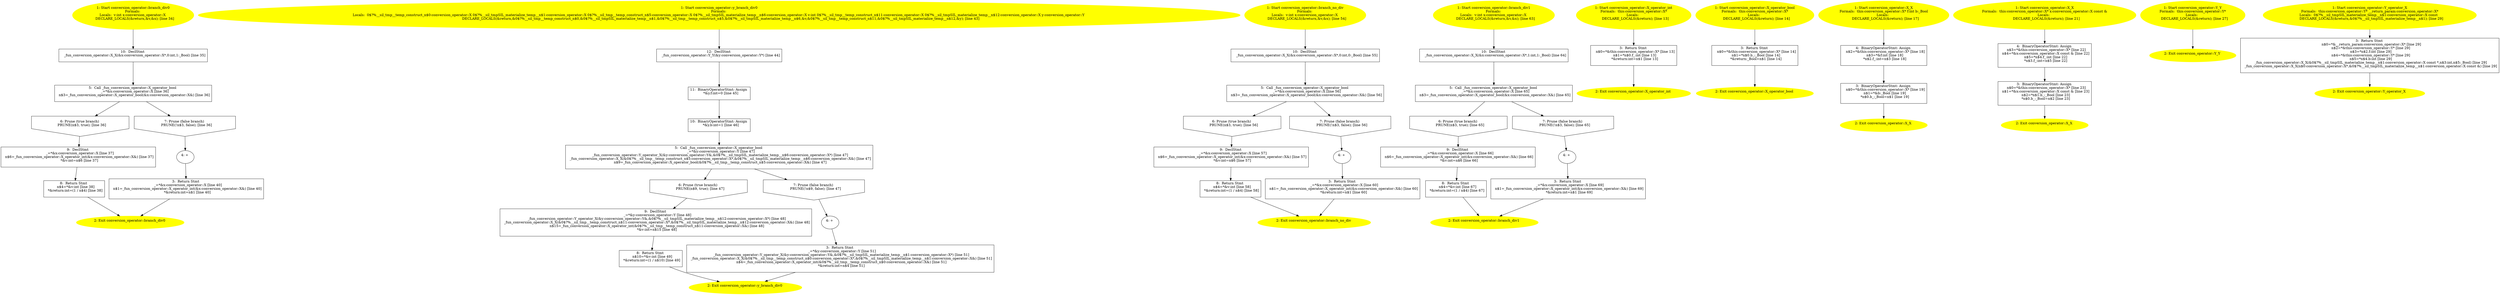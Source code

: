 /* @generated */
digraph iCFG {
"branch_div0#conversion_operator#_ZN19conversion_operator11branch_div0Ev.7ac2fbad786f1d6a619b754c3edb7bda_1" [label="1: Start conversion_operator::branch_div0\nFormals: \nLocals:  v:int x:conversion_operator::X \n   DECLARE_LOCALS(&return,&v,&x); [line 34]\n " color=yellow style=filled]
	

	 "branch_div0#conversion_operator#_ZN19conversion_operator11branch_div0Ev.7ac2fbad786f1d6a619b754c3edb7bda_1" -> "branch_div0#conversion_operator#_ZN19conversion_operator11branch_div0Ev.7ac2fbad786f1d6a619b754c3edb7bda_10" ;
"branch_div0#conversion_operator#_ZN19conversion_operator11branch_div0Ev.7ac2fbad786f1d6a619b754c3edb7bda_2" [label="2: Exit conversion_operator::branch_div0 \n  " color=yellow style=filled]
	

"branch_div0#conversion_operator#_ZN19conversion_operator11branch_div0Ev.7ac2fbad786f1d6a619b754c3edb7bda_3" [label="3:  Return Stmt \n   _=*&x:conversion_operator::X [line 40]\n  n$1=_fun_conversion_operator::X_operator_int(&x:conversion_operator::X&) [line 40]\n  *&return:int=n$1 [line 40]\n " shape="box"]
	

	 "branch_div0#conversion_operator#_ZN19conversion_operator11branch_div0Ev.7ac2fbad786f1d6a619b754c3edb7bda_3" -> "branch_div0#conversion_operator#_ZN19conversion_operator11branch_div0Ev.7ac2fbad786f1d6a619b754c3edb7bda_2" ;
"branch_div0#conversion_operator#_ZN19conversion_operator11branch_div0Ev.7ac2fbad786f1d6a619b754c3edb7bda_4" [label="4: + \n  " ]
	

	 "branch_div0#conversion_operator#_ZN19conversion_operator11branch_div0Ev.7ac2fbad786f1d6a619b754c3edb7bda_4" -> "branch_div0#conversion_operator#_ZN19conversion_operator11branch_div0Ev.7ac2fbad786f1d6a619b754c3edb7bda_3" ;
"branch_div0#conversion_operator#_ZN19conversion_operator11branch_div0Ev.7ac2fbad786f1d6a619b754c3edb7bda_5" [label="5:  Call _fun_conversion_operator::X_operator_bool \n   _=*&x:conversion_operator::X [line 36]\n  n$3=_fun_conversion_operator::X_operator_bool(&x:conversion_operator::X&) [line 36]\n " shape="box"]
	

	 "branch_div0#conversion_operator#_ZN19conversion_operator11branch_div0Ev.7ac2fbad786f1d6a619b754c3edb7bda_5" -> "branch_div0#conversion_operator#_ZN19conversion_operator11branch_div0Ev.7ac2fbad786f1d6a619b754c3edb7bda_6" ;
	 "branch_div0#conversion_operator#_ZN19conversion_operator11branch_div0Ev.7ac2fbad786f1d6a619b754c3edb7bda_5" -> "branch_div0#conversion_operator#_ZN19conversion_operator11branch_div0Ev.7ac2fbad786f1d6a619b754c3edb7bda_7" ;
"branch_div0#conversion_operator#_ZN19conversion_operator11branch_div0Ev.7ac2fbad786f1d6a619b754c3edb7bda_6" [label="6: Prune (true branch) \n   PRUNE(n$3, true); [line 36]\n " shape="invhouse"]
	

	 "branch_div0#conversion_operator#_ZN19conversion_operator11branch_div0Ev.7ac2fbad786f1d6a619b754c3edb7bda_6" -> "branch_div0#conversion_operator#_ZN19conversion_operator11branch_div0Ev.7ac2fbad786f1d6a619b754c3edb7bda_9" ;
"branch_div0#conversion_operator#_ZN19conversion_operator11branch_div0Ev.7ac2fbad786f1d6a619b754c3edb7bda_7" [label="7: Prune (false branch) \n   PRUNE(!n$3, false); [line 36]\n " shape="invhouse"]
	

	 "branch_div0#conversion_operator#_ZN19conversion_operator11branch_div0Ev.7ac2fbad786f1d6a619b754c3edb7bda_7" -> "branch_div0#conversion_operator#_ZN19conversion_operator11branch_div0Ev.7ac2fbad786f1d6a619b754c3edb7bda_4" ;
"branch_div0#conversion_operator#_ZN19conversion_operator11branch_div0Ev.7ac2fbad786f1d6a619b754c3edb7bda_8" [label="8:  Return Stmt \n   n$4=*&v:int [line 38]\n  *&return:int=(1 / n$4) [line 38]\n " shape="box"]
	

	 "branch_div0#conversion_operator#_ZN19conversion_operator11branch_div0Ev.7ac2fbad786f1d6a619b754c3edb7bda_8" -> "branch_div0#conversion_operator#_ZN19conversion_operator11branch_div0Ev.7ac2fbad786f1d6a619b754c3edb7bda_2" ;
"branch_div0#conversion_operator#_ZN19conversion_operator11branch_div0Ev.7ac2fbad786f1d6a619b754c3edb7bda_9" [label="9:  DeclStmt \n   _=*&x:conversion_operator::X [line 37]\n  n$6=_fun_conversion_operator::X_operator_int(&x:conversion_operator::X&) [line 37]\n  *&v:int=n$6 [line 37]\n " shape="box"]
	

	 "branch_div0#conversion_operator#_ZN19conversion_operator11branch_div0Ev.7ac2fbad786f1d6a619b754c3edb7bda_9" -> "branch_div0#conversion_operator#_ZN19conversion_operator11branch_div0Ev.7ac2fbad786f1d6a619b754c3edb7bda_8" ;
"branch_div0#conversion_operator#_ZN19conversion_operator11branch_div0Ev.7ac2fbad786f1d6a619b754c3edb7bda_10" [label="10:  DeclStmt \n   _fun_conversion_operator::X_X(&x:conversion_operator::X*,0:int,1:_Bool) [line 35]\n " shape="box"]
	

	 "branch_div0#conversion_operator#_ZN19conversion_operator11branch_div0Ev.7ac2fbad786f1d6a619b754c3edb7bda_10" -> "branch_div0#conversion_operator#_ZN19conversion_operator11branch_div0Ev.7ac2fbad786f1d6a619b754c3edb7bda_5" ;
"y_branch_div0#conversion_operator#_ZN19conversion_operator13y_branch_div0Ev.55b1d7191b07a83040d3d6f4f6c86612_1" [label="1: Start conversion_operator::y_branch_div0\nFormals: \nLocals:  0$?%__sil_tmp__temp_construct_n$0:conversion_operator::X 0$?%__sil_tmpSIL_materialize_temp__n$1:conversion_operator::X 0$?%__sil_tmp__temp_construct_n$5:conversion_operator::X 0$?%__sil_tmpSIL_materialize_temp__n$6:conversion_operator::X v:int 0$?%__sil_tmp__temp_construct_n$11:conversion_operator::X 0$?%__sil_tmpSIL_materialize_temp__n$12:conversion_operator::X y:conversion_operator::Y \n   DECLARE_LOCALS(&return,&0$?%__sil_tmp__temp_construct_n$0,&0$?%__sil_tmpSIL_materialize_temp__n$1,&0$?%__sil_tmp__temp_construct_n$5,&0$?%__sil_tmpSIL_materialize_temp__n$6,&v,&0$?%__sil_tmp__temp_construct_n$11,&0$?%__sil_tmpSIL_materialize_temp__n$12,&y); [line 43]\n " color=yellow style=filled]
	

	 "y_branch_div0#conversion_operator#_ZN19conversion_operator13y_branch_div0Ev.55b1d7191b07a83040d3d6f4f6c86612_1" -> "y_branch_div0#conversion_operator#_ZN19conversion_operator13y_branch_div0Ev.55b1d7191b07a83040d3d6f4f6c86612_12" ;
"y_branch_div0#conversion_operator#_ZN19conversion_operator13y_branch_div0Ev.55b1d7191b07a83040d3d6f4f6c86612_2" [label="2: Exit conversion_operator::y_branch_div0 \n  " color=yellow style=filled]
	

"y_branch_div0#conversion_operator#_ZN19conversion_operator13y_branch_div0Ev.55b1d7191b07a83040d3d6f4f6c86612_3" [label="3:  Return Stmt \n   _=*&y:conversion_operator::Y [line 51]\n  _fun_conversion_operator::Y_operator_X(&y:conversion_operator::Y&,&0$?%__sil_tmpSIL_materialize_temp__n$1:conversion_operator::X*) [line 51]\n  _fun_conversion_operator::X_X(&0$?%__sil_tmp__temp_construct_n$0:conversion_operator::X*,&0$?%__sil_tmpSIL_materialize_temp__n$1:conversion_operator::X&) [line 51]\n  n$4=_fun_conversion_operator::X_operator_int(&0$?%__sil_tmp__temp_construct_n$0:conversion_operator::X&) [line 51]\n  *&return:int=n$4 [line 51]\n " shape="box"]
	

	 "y_branch_div0#conversion_operator#_ZN19conversion_operator13y_branch_div0Ev.55b1d7191b07a83040d3d6f4f6c86612_3" -> "y_branch_div0#conversion_operator#_ZN19conversion_operator13y_branch_div0Ev.55b1d7191b07a83040d3d6f4f6c86612_2" ;
"y_branch_div0#conversion_operator#_ZN19conversion_operator13y_branch_div0Ev.55b1d7191b07a83040d3d6f4f6c86612_4" [label="4: + \n  " ]
	

	 "y_branch_div0#conversion_operator#_ZN19conversion_operator13y_branch_div0Ev.55b1d7191b07a83040d3d6f4f6c86612_4" -> "y_branch_div0#conversion_operator#_ZN19conversion_operator13y_branch_div0Ev.55b1d7191b07a83040d3d6f4f6c86612_3" ;
"y_branch_div0#conversion_operator#_ZN19conversion_operator13y_branch_div0Ev.55b1d7191b07a83040d3d6f4f6c86612_5" [label="5:  Call _fun_conversion_operator::X_operator_bool \n   _=*&y:conversion_operator::Y [line 47]\n  _fun_conversion_operator::Y_operator_X(&y:conversion_operator::Y&,&0$?%__sil_tmpSIL_materialize_temp__n$6:conversion_operator::X*) [line 47]\n  _fun_conversion_operator::X_X(&0$?%__sil_tmp__temp_construct_n$5:conversion_operator::X*,&0$?%__sil_tmpSIL_materialize_temp__n$6:conversion_operator::X&) [line 47]\n  n$9=_fun_conversion_operator::X_operator_bool(&0$?%__sil_tmp__temp_construct_n$5:conversion_operator::X&) [line 47]\n " shape="box"]
	

	 "y_branch_div0#conversion_operator#_ZN19conversion_operator13y_branch_div0Ev.55b1d7191b07a83040d3d6f4f6c86612_5" -> "y_branch_div0#conversion_operator#_ZN19conversion_operator13y_branch_div0Ev.55b1d7191b07a83040d3d6f4f6c86612_6" ;
	 "y_branch_div0#conversion_operator#_ZN19conversion_operator13y_branch_div0Ev.55b1d7191b07a83040d3d6f4f6c86612_5" -> "y_branch_div0#conversion_operator#_ZN19conversion_operator13y_branch_div0Ev.55b1d7191b07a83040d3d6f4f6c86612_7" ;
"y_branch_div0#conversion_operator#_ZN19conversion_operator13y_branch_div0Ev.55b1d7191b07a83040d3d6f4f6c86612_6" [label="6: Prune (true branch) \n   PRUNE(n$9, true); [line 47]\n " shape="invhouse"]
	

	 "y_branch_div0#conversion_operator#_ZN19conversion_operator13y_branch_div0Ev.55b1d7191b07a83040d3d6f4f6c86612_6" -> "y_branch_div0#conversion_operator#_ZN19conversion_operator13y_branch_div0Ev.55b1d7191b07a83040d3d6f4f6c86612_9" ;
"y_branch_div0#conversion_operator#_ZN19conversion_operator13y_branch_div0Ev.55b1d7191b07a83040d3d6f4f6c86612_7" [label="7: Prune (false branch) \n   PRUNE(!n$9, false); [line 47]\n " shape="invhouse"]
	

	 "y_branch_div0#conversion_operator#_ZN19conversion_operator13y_branch_div0Ev.55b1d7191b07a83040d3d6f4f6c86612_7" -> "y_branch_div0#conversion_operator#_ZN19conversion_operator13y_branch_div0Ev.55b1d7191b07a83040d3d6f4f6c86612_4" ;
"y_branch_div0#conversion_operator#_ZN19conversion_operator13y_branch_div0Ev.55b1d7191b07a83040d3d6f4f6c86612_8" [label="8:  Return Stmt \n   n$10=*&v:int [line 49]\n  *&return:int=(1 / n$10) [line 49]\n " shape="box"]
	

	 "y_branch_div0#conversion_operator#_ZN19conversion_operator13y_branch_div0Ev.55b1d7191b07a83040d3d6f4f6c86612_8" -> "y_branch_div0#conversion_operator#_ZN19conversion_operator13y_branch_div0Ev.55b1d7191b07a83040d3d6f4f6c86612_2" ;
"y_branch_div0#conversion_operator#_ZN19conversion_operator13y_branch_div0Ev.55b1d7191b07a83040d3d6f4f6c86612_9" [label="9:  DeclStmt \n   _=*&y:conversion_operator::Y [line 48]\n  _fun_conversion_operator::Y_operator_X(&y:conversion_operator::Y&,&0$?%__sil_tmpSIL_materialize_temp__n$12:conversion_operator::X*) [line 48]\n  _fun_conversion_operator::X_X(&0$?%__sil_tmp__temp_construct_n$11:conversion_operator::X*,&0$?%__sil_tmpSIL_materialize_temp__n$12:conversion_operator::X&) [line 48]\n  n$15=_fun_conversion_operator::X_operator_int(&0$?%__sil_tmp__temp_construct_n$11:conversion_operator::X&) [line 48]\n  *&v:int=n$15 [line 48]\n " shape="box"]
	

	 "y_branch_div0#conversion_operator#_ZN19conversion_operator13y_branch_div0Ev.55b1d7191b07a83040d3d6f4f6c86612_9" -> "y_branch_div0#conversion_operator#_ZN19conversion_operator13y_branch_div0Ev.55b1d7191b07a83040d3d6f4f6c86612_8" ;
"y_branch_div0#conversion_operator#_ZN19conversion_operator13y_branch_div0Ev.55b1d7191b07a83040d3d6f4f6c86612_10" [label="10:  BinaryOperatorStmt: Assign \n   *&y.b:int=1 [line 46]\n " shape="box"]
	

	 "y_branch_div0#conversion_operator#_ZN19conversion_operator13y_branch_div0Ev.55b1d7191b07a83040d3d6f4f6c86612_10" -> "y_branch_div0#conversion_operator#_ZN19conversion_operator13y_branch_div0Ev.55b1d7191b07a83040d3d6f4f6c86612_5" ;
"y_branch_div0#conversion_operator#_ZN19conversion_operator13y_branch_div0Ev.55b1d7191b07a83040d3d6f4f6c86612_11" [label="11:  BinaryOperatorStmt: Assign \n   *&y.f:int=0 [line 45]\n " shape="box"]
	

	 "y_branch_div0#conversion_operator#_ZN19conversion_operator13y_branch_div0Ev.55b1d7191b07a83040d3d6f4f6c86612_11" -> "y_branch_div0#conversion_operator#_ZN19conversion_operator13y_branch_div0Ev.55b1d7191b07a83040d3d6f4f6c86612_10" ;
"y_branch_div0#conversion_operator#_ZN19conversion_operator13y_branch_div0Ev.55b1d7191b07a83040d3d6f4f6c86612_12" [label="12:  DeclStmt \n   _fun_conversion_operator::Y_Y(&y:conversion_operator::Y*) [line 44]\n " shape="box"]
	

	 "y_branch_div0#conversion_operator#_ZN19conversion_operator13y_branch_div0Ev.55b1d7191b07a83040d3d6f4f6c86612_12" -> "y_branch_div0#conversion_operator#_ZN19conversion_operator13y_branch_div0Ev.55b1d7191b07a83040d3d6f4f6c86612_11" ;
"branch_no_div#conversion_operator#_ZN19conversion_operator13branch_no_divEv.a0238eac9b6689e30d59d287a7b20301_1" [label="1: Start conversion_operator::branch_no_div\nFormals: \nLocals:  v:int x:conversion_operator::X \n   DECLARE_LOCALS(&return,&v,&x); [line 54]\n " color=yellow style=filled]
	

	 "branch_no_div#conversion_operator#_ZN19conversion_operator13branch_no_divEv.a0238eac9b6689e30d59d287a7b20301_1" -> "branch_no_div#conversion_operator#_ZN19conversion_operator13branch_no_divEv.a0238eac9b6689e30d59d287a7b20301_10" ;
"branch_no_div#conversion_operator#_ZN19conversion_operator13branch_no_divEv.a0238eac9b6689e30d59d287a7b20301_2" [label="2: Exit conversion_operator::branch_no_div \n  " color=yellow style=filled]
	

"branch_no_div#conversion_operator#_ZN19conversion_operator13branch_no_divEv.a0238eac9b6689e30d59d287a7b20301_3" [label="3:  Return Stmt \n   _=*&x:conversion_operator::X [line 60]\n  n$1=_fun_conversion_operator::X_operator_int(&x:conversion_operator::X&) [line 60]\n  *&return:int=n$1 [line 60]\n " shape="box"]
	

	 "branch_no_div#conversion_operator#_ZN19conversion_operator13branch_no_divEv.a0238eac9b6689e30d59d287a7b20301_3" -> "branch_no_div#conversion_operator#_ZN19conversion_operator13branch_no_divEv.a0238eac9b6689e30d59d287a7b20301_2" ;
"branch_no_div#conversion_operator#_ZN19conversion_operator13branch_no_divEv.a0238eac9b6689e30d59d287a7b20301_4" [label="4: + \n  " ]
	

	 "branch_no_div#conversion_operator#_ZN19conversion_operator13branch_no_divEv.a0238eac9b6689e30d59d287a7b20301_4" -> "branch_no_div#conversion_operator#_ZN19conversion_operator13branch_no_divEv.a0238eac9b6689e30d59d287a7b20301_3" ;
"branch_no_div#conversion_operator#_ZN19conversion_operator13branch_no_divEv.a0238eac9b6689e30d59d287a7b20301_5" [label="5:  Call _fun_conversion_operator::X_operator_bool \n   _=*&x:conversion_operator::X [line 56]\n  n$3=_fun_conversion_operator::X_operator_bool(&x:conversion_operator::X&) [line 56]\n " shape="box"]
	

	 "branch_no_div#conversion_operator#_ZN19conversion_operator13branch_no_divEv.a0238eac9b6689e30d59d287a7b20301_5" -> "branch_no_div#conversion_operator#_ZN19conversion_operator13branch_no_divEv.a0238eac9b6689e30d59d287a7b20301_6" ;
	 "branch_no_div#conversion_operator#_ZN19conversion_operator13branch_no_divEv.a0238eac9b6689e30d59d287a7b20301_5" -> "branch_no_div#conversion_operator#_ZN19conversion_operator13branch_no_divEv.a0238eac9b6689e30d59d287a7b20301_7" ;
"branch_no_div#conversion_operator#_ZN19conversion_operator13branch_no_divEv.a0238eac9b6689e30d59d287a7b20301_6" [label="6: Prune (true branch) \n   PRUNE(n$3, true); [line 56]\n " shape="invhouse"]
	

	 "branch_no_div#conversion_operator#_ZN19conversion_operator13branch_no_divEv.a0238eac9b6689e30d59d287a7b20301_6" -> "branch_no_div#conversion_operator#_ZN19conversion_operator13branch_no_divEv.a0238eac9b6689e30d59d287a7b20301_9" ;
"branch_no_div#conversion_operator#_ZN19conversion_operator13branch_no_divEv.a0238eac9b6689e30d59d287a7b20301_7" [label="7: Prune (false branch) \n   PRUNE(!n$3, false); [line 56]\n " shape="invhouse"]
	

	 "branch_no_div#conversion_operator#_ZN19conversion_operator13branch_no_divEv.a0238eac9b6689e30d59d287a7b20301_7" -> "branch_no_div#conversion_operator#_ZN19conversion_operator13branch_no_divEv.a0238eac9b6689e30d59d287a7b20301_4" ;
"branch_no_div#conversion_operator#_ZN19conversion_operator13branch_no_divEv.a0238eac9b6689e30d59d287a7b20301_8" [label="8:  Return Stmt \n   n$4=*&v:int [line 58]\n  *&return:int=(1 / n$4) [line 58]\n " shape="box"]
	

	 "branch_no_div#conversion_operator#_ZN19conversion_operator13branch_no_divEv.a0238eac9b6689e30d59d287a7b20301_8" -> "branch_no_div#conversion_operator#_ZN19conversion_operator13branch_no_divEv.a0238eac9b6689e30d59d287a7b20301_2" ;
"branch_no_div#conversion_operator#_ZN19conversion_operator13branch_no_divEv.a0238eac9b6689e30d59d287a7b20301_9" [label="9:  DeclStmt \n   _=*&x:conversion_operator::X [line 57]\n  n$6=_fun_conversion_operator::X_operator_int(&x:conversion_operator::X&) [line 57]\n  *&v:int=n$6 [line 57]\n " shape="box"]
	

	 "branch_no_div#conversion_operator#_ZN19conversion_operator13branch_no_divEv.a0238eac9b6689e30d59d287a7b20301_9" -> "branch_no_div#conversion_operator#_ZN19conversion_operator13branch_no_divEv.a0238eac9b6689e30d59d287a7b20301_8" ;
"branch_no_div#conversion_operator#_ZN19conversion_operator13branch_no_divEv.a0238eac9b6689e30d59d287a7b20301_10" [label="10:  DeclStmt \n   _fun_conversion_operator::X_X(&x:conversion_operator::X*,0:int,0:_Bool) [line 55]\n " shape="box"]
	

	 "branch_no_div#conversion_operator#_ZN19conversion_operator13branch_no_divEv.a0238eac9b6689e30d59d287a7b20301_10" -> "branch_no_div#conversion_operator#_ZN19conversion_operator13branch_no_divEv.a0238eac9b6689e30d59d287a7b20301_5" ;
"branch_div1#conversion_operator#_ZN19conversion_operator11branch_div1Ev.c9238a51dfce95d160a10844a88372f4_1" [label="1: Start conversion_operator::branch_div1\nFormals: \nLocals:  v:int x:conversion_operator::X \n   DECLARE_LOCALS(&return,&v,&x); [line 63]\n " color=yellow style=filled]
	

	 "branch_div1#conversion_operator#_ZN19conversion_operator11branch_div1Ev.c9238a51dfce95d160a10844a88372f4_1" -> "branch_div1#conversion_operator#_ZN19conversion_operator11branch_div1Ev.c9238a51dfce95d160a10844a88372f4_10" ;
"branch_div1#conversion_operator#_ZN19conversion_operator11branch_div1Ev.c9238a51dfce95d160a10844a88372f4_2" [label="2: Exit conversion_operator::branch_div1 \n  " color=yellow style=filled]
	

"branch_div1#conversion_operator#_ZN19conversion_operator11branch_div1Ev.c9238a51dfce95d160a10844a88372f4_3" [label="3:  Return Stmt \n   _=*&x:conversion_operator::X [line 69]\n  n$1=_fun_conversion_operator::X_operator_int(&x:conversion_operator::X&) [line 69]\n  *&return:int=n$1 [line 69]\n " shape="box"]
	

	 "branch_div1#conversion_operator#_ZN19conversion_operator11branch_div1Ev.c9238a51dfce95d160a10844a88372f4_3" -> "branch_div1#conversion_operator#_ZN19conversion_operator11branch_div1Ev.c9238a51dfce95d160a10844a88372f4_2" ;
"branch_div1#conversion_operator#_ZN19conversion_operator11branch_div1Ev.c9238a51dfce95d160a10844a88372f4_4" [label="4: + \n  " ]
	

	 "branch_div1#conversion_operator#_ZN19conversion_operator11branch_div1Ev.c9238a51dfce95d160a10844a88372f4_4" -> "branch_div1#conversion_operator#_ZN19conversion_operator11branch_div1Ev.c9238a51dfce95d160a10844a88372f4_3" ;
"branch_div1#conversion_operator#_ZN19conversion_operator11branch_div1Ev.c9238a51dfce95d160a10844a88372f4_5" [label="5:  Call _fun_conversion_operator::X_operator_bool \n   _=*&x:conversion_operator::X [line 65]\n  n$3=_fun_conversion_operator::X_operator_bool(&x:conversion_operator::X&) [line 65]\n " shape="box"]
	

	 "branch_div1#conversion_operator#_ZN19conversion_operator11branch_div1Ev.c9238a51dfce95d160a10844a88372f4_5" -> "branch_div1#conversion_operator#_ZN19conversion_operator11branch_div1Ev.c9238a51dfce95d160a10844a88372f4_6" ;
	 "branch_div1#conversion_operator#_ZN19conversion_operator11branch_div1Ev.c9238a51dfce95d160a10844a88372f4_5" -> "branch_div1#conversion_operator#_ZN19conversion_operator11branch_div1Ev.c9238a51dfce95d160a10844a88372f4_7" ;
"branch_div1#conversion_operator#_ZN19conversion_operator11branch_div1Ev.c9238a51dfce95d160a10844a88372f4_6" [label="6: Prune (true branch) \n   PRUNE(n$3, true); [line 65]\n " shape="invhouse"]
	

	 "branch_div1#conversion_operator#_ZN19conversion_operator11branch_div1Ev.c9238a51dfce95d160a10844a88372f4_6" -> "branch_div1#conversion_operator#_ZN19conversion_operator11branch_div1Ev.c9238a51dfce95d160a10844a88372f4_9" ;
"branch_div1#conversion_operator#_ZN19conversion_operator11branch_div1Ev.c9238a51dfce95d160a10844a88372f4_7" [label="7: Prune (false branch) \n   PRUNE(!n$3, false); [line 65]\n " shape="invhouse"]
	

	 "branch_div1#conversion_operator#_ZN19conversion_operator11branch_div1Ev.c9238a51dfce95d160a10844a88372f4_7" -> "branch_div1#conversion_operator#_ZN19conversion_operator11branch_div1Ev.c9238a51dfce95d160a10844a88372f4_4" ;
"branch_div1#conversion_operator#_ZN19conversion_operator11branch_div1Ev.c9238a51dfce95d160a10844a88372f4_8" [label="8:  Return Stmt \n   n$4=*&v:int [line 67]\n  *&return:int=(1 / n$4) [line 67]\n " shape="box"]
	

	 "branch_div1#conversion_operator#_ZN19conversion_operator11branch_div1Ev.c9238a51dfce95d160a10844a88372f4_8" -> "branch_div1#conversion_operator#_ZN19conversion_operator11branch_div1Ev.c9238a51dfce95d160a10844a88372f4_2" ;
"branch_div1#conversion_operator#_ZN19conversion_operator11branch_div1Ev.c9238a51dfce95d160a10844a88372f4_9" [label="9:  DeclStmt \n   _=*&x:conversion_operator::X [line 66]\n  n$6=_fun_conversion_operator::X_operator_int(&x:conversion_operator::X&) [line 66]\n  *&v:int=n$6 [line 66]\n " shape="box"]
	

	 "branch_div1#conversion_operator#_ZN19conversion_operator11branch_div1Ev.c9238a51dfce95d160a10844a88372f4_9" -> "branch_div1#conversion_operator#_ZN19conversion_operator11branch_div1Ev.c9238a51dfce95d160a10844a88372f4_8" ;
"branch_div1#conversion_operator#_ZN19conversion_operator11branch_div1Ev.c9238a51dfce95d160a10844a88372f4_10" [label="10:  DeclStmt \n   _fun_conversion_operator::X_X(&x:conversion_operator::X*,1:int,1:_Bool) [line 64]\n " shape="box"]
	

	 "branch_div1#conversion_operator#_ZN19conversion_operator11branch_div1Ev.c9238a51dfce95d160a10844a88372f4_10" -> "branch_div1#conversion_operator#_ZN19conversion_operator11branch_div1Ev.c9238a51dfce95d160a10844a88372f4_5" ;
"operator_int#X#conversion_operator#(_ZN19conversion_operator1XcviEv).3e75fc2665d0e28d0c702d881d63ff81_1" [label="1: Start conversion_operator::X_operator_int\nFormals:  this:conversion_operator::X*\nLocals:  \n   DECLARE_LOCALS(&return); [line 13]\n " color=yellow style=filled]
	

	 "operator_int#X#conversion_operator#(_ZN19conversion_operator1XcviEv).3e75fc2665d0e28d0c702d881d63ff81_1" -> "operator_int#X#conversion_operator#(_ZN19conversion_operator1XcviEv).3e75fc2665d0e28d0c702d881d63ff81_3" ;
"operator_int#X#conversion_operator#(_ZN19conversion_operator1XcviEv).3e75fc2665d0e28d0c702d881d63ff81_2" [label="2: Exit conversion_operator::X_operator_int \n  " color=yellow style=filled]
	

"operator_int#X#conversion_operator#(_ZN19conversion_operator1XcviEv).3e75fc2665d0e28d0c702d881d63ff81_3" [label="3:  Return Stmt \n   n$0=*&this:conversion_operator::X* [line 13]\n  n$1=*n$0.f_:int [line 13]\n  *&return:int=n$1 [line 13]\n " shape="box"]
	

	 "operator_int#X#conversion_operator#(_ZN19conversion_operator1XcviEv).3e75fc2665d0e28d0c702d881d63ff81_3" -> "operator_int#X#conversion_operator#(_ZN19conversion_operator1XcviEv).3e75fc2665d0e28d0c702d881d63ff81_2" ;
"operator_bool#X#conversion_operator#(_ZN19conversion_operator1XcvbEv).3c02d9f0f271b2fff212828a5d610b1f_1" [label="1: Start conversion_operator::X_operator_bool\nFormals:  this:conversion_operator::X*\nLocals:  \n   DECLARE_LOCALS(&return); [line 14]\n " color=yellow style=filled]
	

	 "operator_bool#X#conversion_operator#(_ZN19conversion_operator1XcvbEv).3c02d9f0f271b2fff212828a5d610b1f_1" -> "operator_bool#X#conversion_operator#(_ZN19conversion_operator1XcvbEv).3c02d9f0f271b2fff212828a5d610b1f_3" ;
"operator_bool#X#conversion_operator#(_ZN19conversion_operator1XcvbEv).3c02d9f0f271b2fff212828a5d610b1f_2" [label="2: Exit conversion_operator::X_operator_bool \n  " color=yellow style=filled]
	

"operator_bool#X#conversion_operator#(_ZN19conversion_operator1XcvbEv).3c02d9f0f271b2fff212828a5d610b1f_3" [label="3:  Return Stmt \n   n$0=*&this:conversion_operator::X* [line 14]\n  n$1=*n$0.b_:_Bool [line 14]\n  *&return:_Bool=n$1 [line 14]\n " shape="box"]
	

	 "operator_bool#X#conversion_operator#(_ZN19conversion_operator1XcvbEv).3c02d9f0f271b2fff212828a5d610b1f_3" -> "operator_bool#X#conversion_operator#(_ZN19conversion_operator1XcvbEv).3c02d9f0f271b2fff212828a5d610b1f_2" ;
"X#X#conversion_operator#{_ZN19conversion_operator1XC1Eib}.45ccd31d04e1560320363a95434b2c81_1" [label="1: Start conversion_operator::X_X\nFormals:  this:conversion_operator::X* f:int b:_Bool\nLocals:  \n   DECLARE_LOCALS(&return); [line 17]\n " color=yellow style=filled]
	

	 "X#X#conversion_operator#{_ZN19conversion_operator1XC1Eib}.45ccd31d04e1560320363a95434b2c81_1" -> "X#X#conversion_operator#{_ZN19conversion_operator1XC1Eib}.45ccd31d04e1560320363a95434b2c81_4" ;
"X#X#conversion_operator#{_ZN19conversion_operator1XC1Eib}.45ccd31d04e1560320363a95434b2c81_2" [label="2: Exit conversion_operator::X_X \n  " color=yellow style=filled]
	

"X#X#conversion_operator#{_ZN19conversion_operator1XC1Eib}.45ccd31d04e1560320363a95434b2c81_3" [label="3:  BinaryOperatorStmt: Assign \n   n$0=*&this:conversion_operator::X* [line 19]\n  n$1=*&b:_Bool [line 19]\n  *n$0.b_:_Bool=n$1 [line 19]\n " shape="box"]
	

	 "X#X#conversion_operator#{_ZN19conversion_operator1XC1Eib}.45ccd31d04e1560320363a95434b2c81_3" -> "X#X#conversion_operator#{_ZN19conversion_operator1XC1Eib}.45ccd31d04e1560320363a95434b2c81_2" ;
"X#X#conversion_operator#{_ZN19conversion_operator1XC1Eib}.45ccd31d04e1560320363a95434b2c81_4" [label="4:  BinaryOperatorStmt: Assign \n   n$2=*&this:conversion_operator::X* [line 18]\n  n$3=*&f:int [line 18]\n  *n$2.f_:int=n$3 [line 18]\n " shape="box"]
	

	 "X#X#conversion_operator#{_ZN19conversion_operator1XC1Eib}.45ccd31d04e1560320363a95434b2c81_4" -> "X#X#conversion_operator#{_ZN19conversion_operator1XC1Eib}.45ccd31d04e1560320363a95434b2c81_3" ;
"X#X#conversion_operator#{_ZN19conversion_operator1XC1ERKS0_}.259816979b233abff02bfc66f7e73606_1" [label="1: Start conversion_operator::X_X\nFormals:  this:conversion_operator::X* x:conversion_operator::X const &\nLocals:  \n   DECLARE_LOCALS(&return); [line 21]\n " color=yellow style=filled]
	

	 "X#X#conversion_operator#{_ZN19conversion_operator1XC1ERKS0_}.259816979b233abff02bfc66f7e73606_1" -> "X#X#conversion_operator#{_ZN19conversion_operator1XC1ERKS0_}.259816979b233abff02bfc66f7e73606_4" ;
"X#X#conversion_operator#{_ZN19conversion_operator1XC1ERKS0_}.259816979b233abff02bfc66f7e73606_2" [label="2: Exit conversion_operator::X_X \n  " color=yellow style=filled]
	

"X#X#conversion_operator#{_ZN19conversion_operator1XC1ERKS0_}.259816979b233abff02bfc66f7e73606_3" [label="3:  BinaryOperatorStmt: Assign \n   n$0=*&this:conversion_operator::X* [line 23]\n  n$1=*&x:conversion_operator::X const & [line 23]\n  n$2=*n$1.b_:_Bool [line 23]\n  *n$0.b_:_Bool=n$2 [line 23]\n " shape="box"]
	

	 "X#X#conversion_operator#{_ZN19conversion_operator1XC1ERKS0_}.259816979b233abff02bfc66f7e73606_3" -> "X#X#conversion_operator#{_ZN19conversion_operator1XC1ERKS0_}.259816979b233abff02bfc66f7e73606_2" ;
"X#X#conversion_operator#{_ZN19conversion_operator1XC1ERKS0_}.259816979b233abff02bfc66f7e73606_4" [label="4:  BinaryOperatorStmt: Assign \n   n$3=*&this:conversion_operator::X* [line 22]\n  n$4=*&x:conversion_operator::X const & [line 22]\n  n$5=*n$4.f_:int [line 22]\n  *n$3.f_:int=n$5 [line 22]\n " shape="box"]
	

	 "X#X#conversion_operator#{_ZN19conversion_operator1XC1ERKS0_}.259816979b233abff02bfc66f7e73606_4" -> "X#X#conversion_operator#{_ZN19conversion_operator1XC1ERKS0_}.259816979b233abff02bfc66f7e73606_3" ;
"Y#Y#conversion_operator#{_ZN19conversion_operator1YC1Ev}.d1c722ee040160f0342627c3d0b1796f_1" [label="1: Start conversion_operator::Y_Y\nFormals:  this:conversion_operator::Y*\nLocals:  \n   DECLARE_LOCALS(&return); [line 27]\n " color=yellow style=filled]
	

	 "Y#Y#conversion_operator#{_ZN19conversion_operator1YC1Ev}.d1c722ee040160f0342627c3d0b1796f_1" -> "Y#Y#conversion_operator#{_ZN19conversion_operator1YC1Ev}.d1c722ee040160f0342627c3d0b1796f_2" ;
"Y#Y#conversion_operator#{_ZN19conversion_operator1YC1Ev}.d1c722ee040160f0342627c3d0b1796f_2" [label="2: Exit conversion_operator::Y_Y \n  " color=yellow style=filled]
	

"operator_X#Y#conversion_operator#(_ZN19conversion_operator1YcvNS_1XEEv).d2d7913fa7a62c762900643bf78a8488_1" [label="1: Start conversion_operator::Y_operator_X\nFormals:  this:conversion_operator::Y* __return_param:conversion_operator::X*\nLocals:  0$?%__sil_tmpSIL_materialize_temp__n$1:conversion_operator::X const  \n   DECLARE_LOCALS(&return,&0$?%__sil_tmpSIL_materialize_temp__n$1); [line 29]\n " color=yellow style=filled]
	

	 "operator_X#Y#conversion_operator#(_ZN19conversion_operator1YcvNS_1XEEv).d2d7913fa7a62c762900643bf78a8488_1" -> "operator_X#Y#conversion_operator#(_ZN19conversion_operator1YcvNS_1XEEv).d2d7913fa7a62c762900643bf78a8488_3" ;
"operator_X#Y#conversion_operator#(_ZN19conversion_operator1YcvNS_1XEEv).d2d7913fa7a62c762900643bf78a8488_2" [label="2: Exit conversion_operator::Y_operator_X \n  " color=yellow style=filled]
	

"operator_X#Y#conversion_operator#(_ZN19conversion_operator1YcvNS_1XEEv).d2d7913fa7a62c762900643bf78a8488_3" [label="3:  Return Stmt \n   n$0=*&__return_param:conversion_operator::X* [line 29]\n  n$2=*&this:conversion_operator::Y* [line 29]\n  n$3=*n$2.f:int [line 29]\n  n$4=*&this:conversion_operator::Y* [line 29]\n  n$5=*n$4.b:int [line 29]\n  _fun_conversion_operator::X_X(&0$?%__sil_tmpSIL_materialize_temp__n$1:conversion_operator::X const *,n$3:int,n$5:_Bool) [line 29]\n  _fun_conversion_operator::X_X(n$0:conversion_operator::X*,&0$?%__sil_tmpSIL_materialize_temp__n$1:conversion_operator::X const &) [line 29]\n " shape="box"]
	

	 "operator_X#Y#conversion_operator#(_ZN19conversion_operator1YcvNS_1XEEv).d2d7913fa7a62c762900643bf78a8488_3" -> "operator_X#Y#conversion_operator#(_ZN19conversion_operator1YcvNS_1XEEv).d2d7913fa7a62c762900643bf78a8488_2" ;
}
